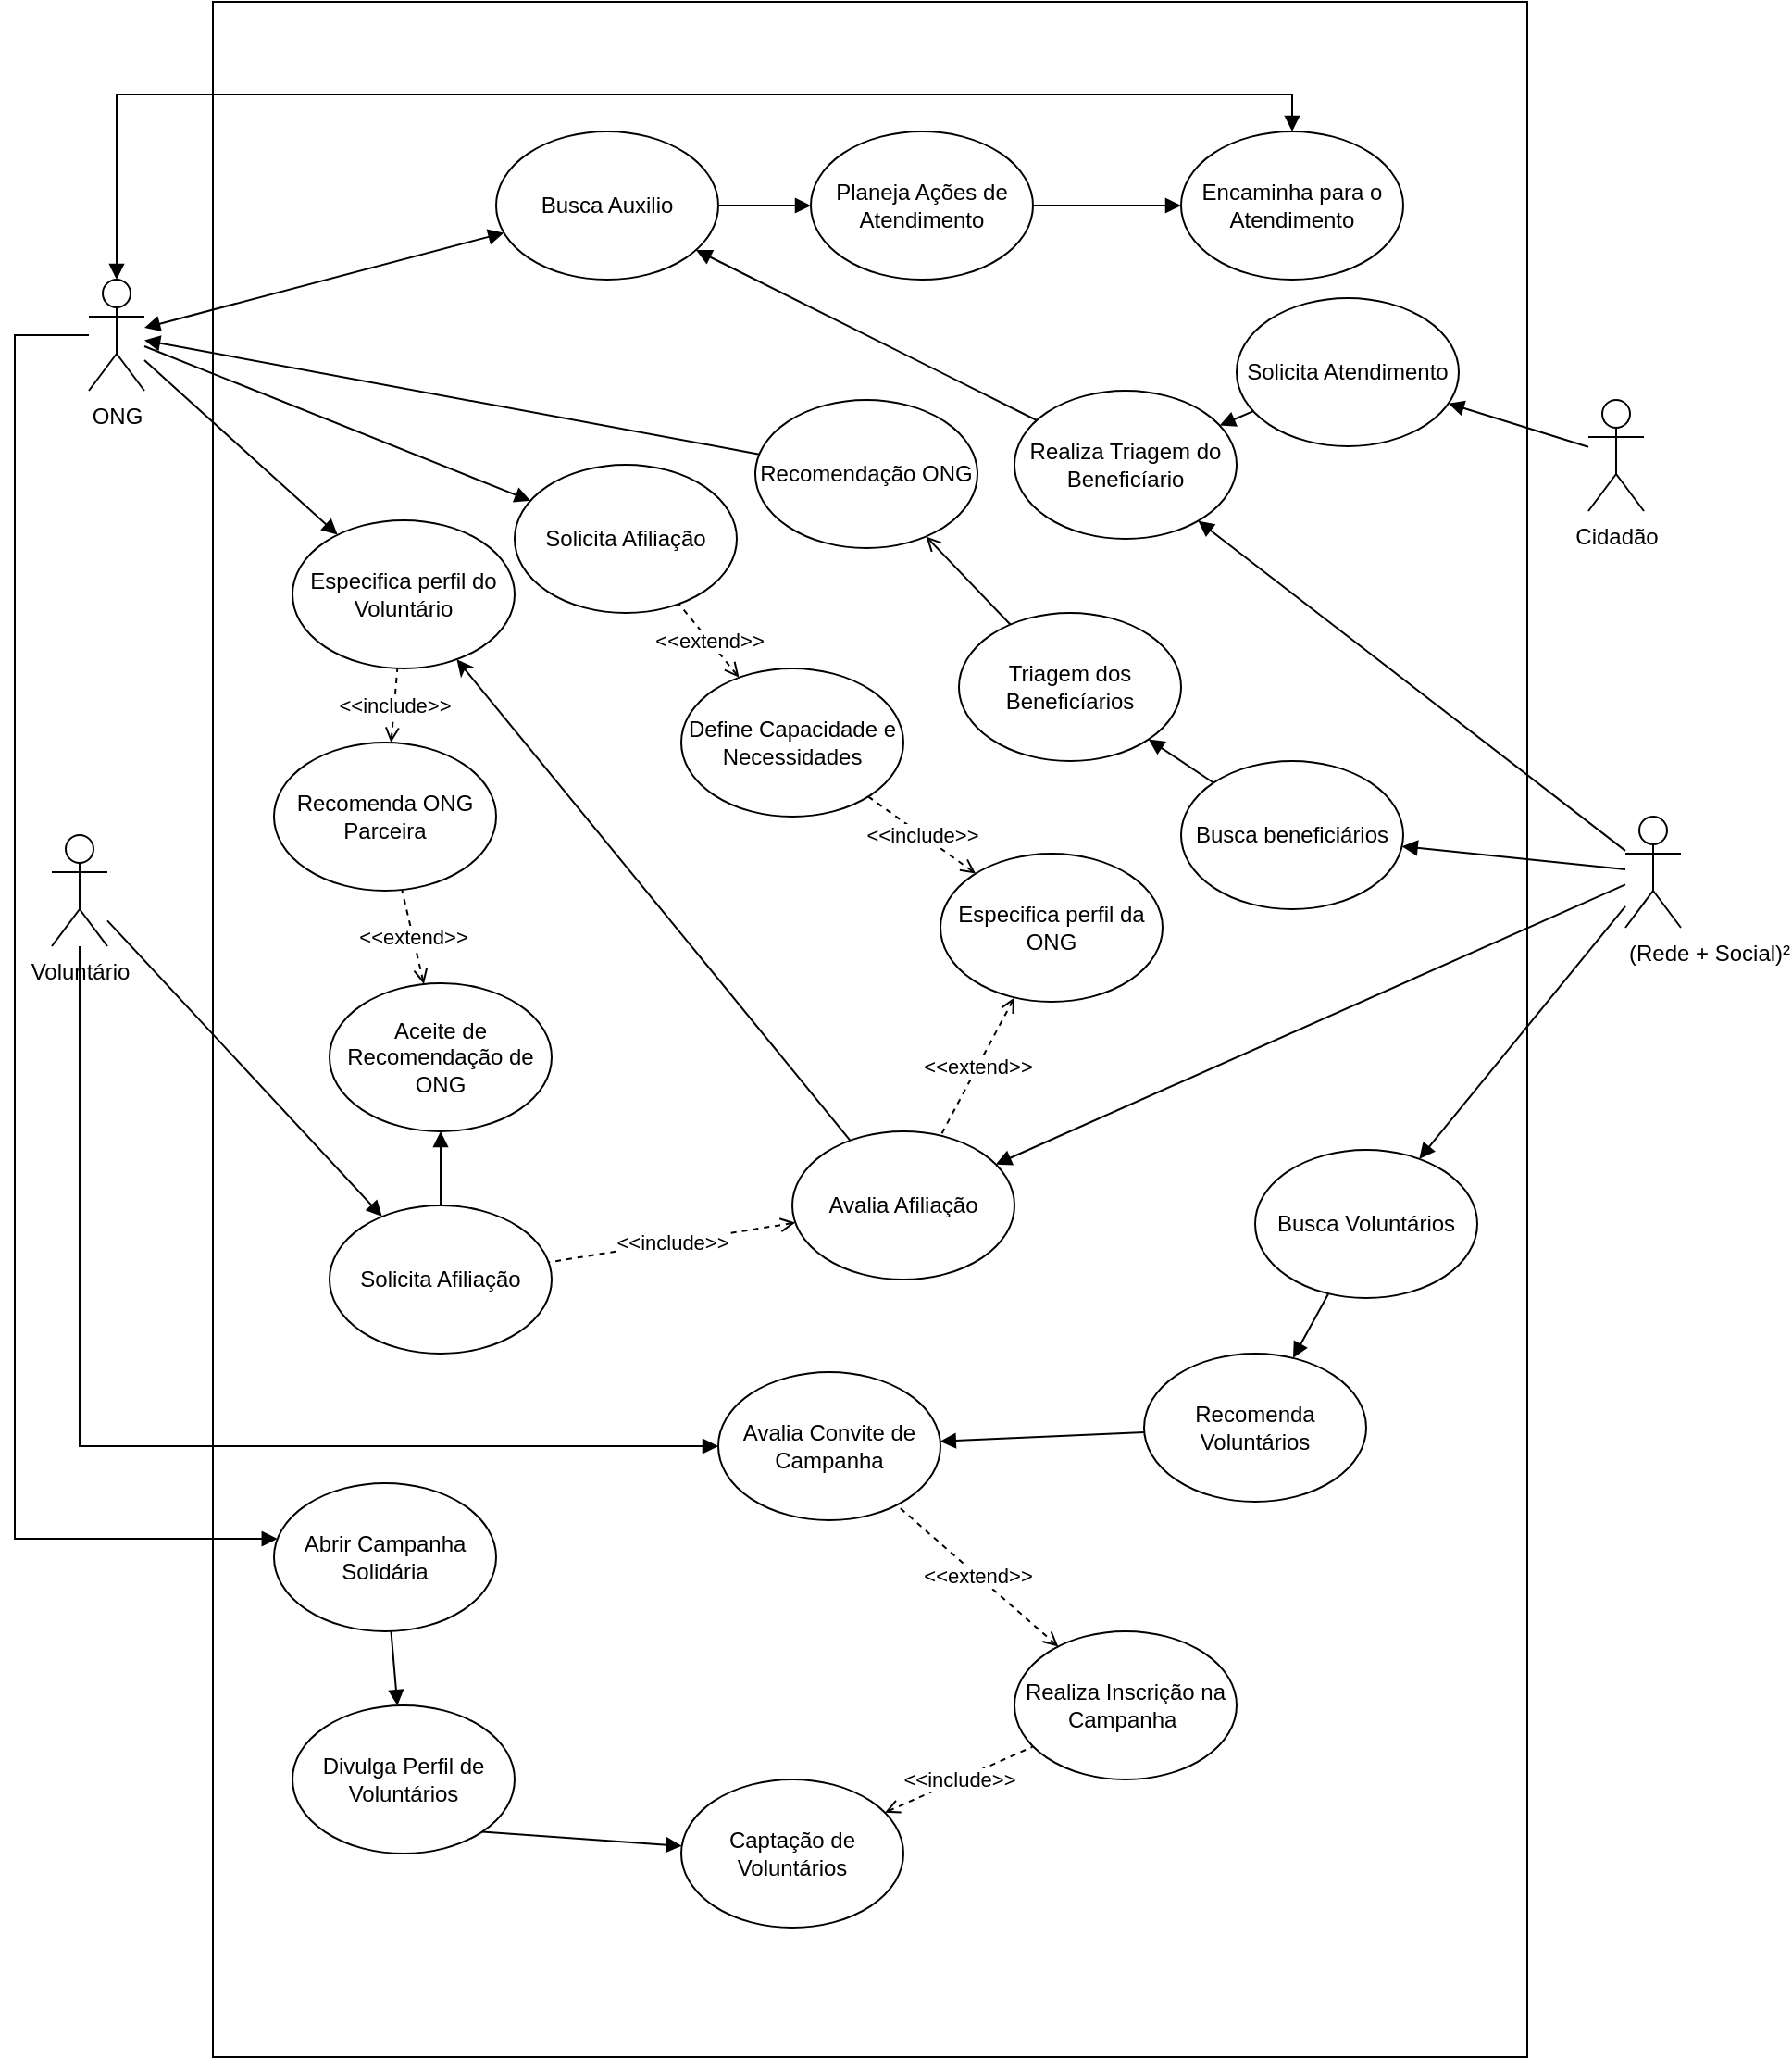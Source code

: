 <mxfile version="21.7.2" type="github">
  <diagram name="Página-1" id="k03zikPJMviWccvUhyAK">
    <mxGraphModel dx="1050" dy="1748" grid="1" gridSize="10" guides="1" tooltips="1" connect="1" arrows="1" fold="1" page="1" pageScale="1" pageWidth="827" pageHeight="1169" math="0" shadow="0">
      <root>
        <mxCell id="0" />
        <mxCell id="1" parent="0" />
        <mxCell id="4f5sG9eF8hFG8ZeCB6Mk-9" value="" style="rounded=0;whiteSpace=wrap;html=1;" vertex="1" parent="1">
          <mxGeometry x="117" y="-50" width="710" height="1110" as="geometry" />
        </mxCell>
        <mxCell id="4f5sG9eF8hFG8ZeCB6Mk-1" value="ONG" style="shape=umlActor;verticalLabelPosition=bottom;verticalAlign=top;html=1;outlineConnect=0;" vertex="1" parent="1">
          <mxGeometry x="50" y="100" width="30" height="60" as="geometry" />
        </mxCell>
        <mxCell id="4f5sG9eF8hFG8ZeCB6Mk-5" value="Voluntário" style="shape=umlActor;verticalLabelPosition=bottom;verticalAlign=top;html=1;outlineConnect=0;" vertex="1" parent="1">
          <mxGeometry x="30" y="400" width="30" height="60" as="geometry" />
        </mxCell>
        <mxCell id="4f5sG9eF8hFG8ZeCB6Mk-11" value="Cidadão" style="shape=umlActor;verticalLabelPosition=bottom;verticalAlign=top;html=1;outlineConnect=0;" vertex="1" parent="1">
          <mxGeometry x="860" y="165" width="30" height="60" as="geometry" />
        </mxCell>
        <mxCell id="4f5sG9eF8hFG8ZeCB6Mk-15" value="(Rede + Social)²" style="shape=umlActor;verticalLabelPosition=bottom;verticalAlign=top;html=1;outlineConnect=0;align=left;" vertex="1" parent="1">
          <mxGeometry x="880" y="390" width="30" height="60" as="geometry" />
        </mxCell>
        <mxCell id="4f5sG9eF8hFG8ZeCB6Mk-19" style="orthogonalLoop=1;jettySize=auto;html=1;endArrow=block;endFill=1;rounded=0;strokeColor=default;shadow=0;" edge="1" parent="1" target="4f5sG9eF8hFG8ZeCB6Mk-20" source="4f5sG9eF8hFG8ZeCB6Mk-1">
          <mxGeometry relative="1" as="geometry">
            <mxPoint x="160" y="201" as="sourcePoint" />
          </mxGeometry>
        </mxCell>
        <mxCell id="4f5sG9eF8hFG8ZeCB6Mk-20" value="Especifica perfil do Voluntário" style="ellipse;whiteSpace=wrap;html=1;" vertex="1" parent="1">
          <mxGeometry x="160" y="230" width="120" height="80" as="geometry" />
        </mxCell>
        <mxCell id="4f5sG9eF8hFG8ZeCB6Mk-21" style="orthogonalLoop=1;jettySize=auto;html=1;endArrow=block;endFill=1;rounded=0;strokeColor=default;shadow=0;" edge="1" parent="1" target="4f5sG9eF8hFG8ZeCB6Mk-109" source="4f5sG9eF8hFG8ZeCB6Mk-1">
          <mxGeometry relative="1" as="geometry">
            <mxPoint x="160" y="291" as="sourcePoint" />
          </mxGeometry>
        </mxCell>
        <mxCell id="4f5sG9eF8hFG8ZeCB6Mk-22" value="Solicita Afiliação" style="ellipse;whiteSpace=wrap;html=1;" vertex="1" parent="1">
          <mxGeometry x="180" y="600" width="120" height="80" as="geometry" />
        </mxCell>
        <mxCell id="4f5sG9eF8hFG8ZeCB6Mk-23" style="orthogonalLoop=1;jettySize=auto;html=1;endArrow=block;endFill=1;rounded=0;strokeColor=default;shadow=0;edgeStyle=orthogonalEdgeStyle;startArrow=none;startFill=0;" edge="1" parent="1" target="4f5sG9eF8hFG8ZeCB6Mk-24" source="4f5sG9eF8hFG8ZeCB6Mk-1">
          <mxGeometry relative="1" as="geometry">
            <mxPoint x="180" y="91" as="sourcePoint" />
            <Array as="points">
              <mxPoint x="10" y="130" />
              <mxPoint x="10" y="780" />
            </Array>
          </mxGeometry>
        </mxCell>
        <mxCell id="4f5sG9eF8hFG8ZeCB6Mk-24" value="Abrir Campanha Solidária" style="ellipse;whiteSpace=wrap;html=1;" vertex="1" parent="1">
          <mxGeometry x="150" y="750" width="120" height="80" as="geometry" />
        </mxCell>
        <mxCell id="4f5sG9eF8hFG8ZeCB6Mk-27" value="&amp;lt;&amp;lt;include&amp;gt;&amp;gt;" style="rounded=0;orthogonalLoop=1;jettySize=auto;html=1;dashed=1;endArrow=none;endFill=0;startArrow=open;startFill=0;" edge="1" parent="1" source="4f5sG9eF8hFG8ZeCB6Mk-26" target="4f5sG9eF8hFG8ZeCB6Mk-22">
          <mxGeometry relative="1" as="geometry" />
        </mxCell>
        <mxCell id="4f5sG9eF8hFG8ZeCB6Mk-110" style="rounded=0;orthogonalLoop=1;jettySize=auto;html=1;" edge="1" parent="1" source="4f5sG9eF8hFG8ZeCB6Mk-26" target="4f5sG9eF8hFG8ZeCB6Mk-20">
          <mxGeometry relative="1" as="geometry" />
        </mxCell>
        <mxCell id="4f5sG9eF8hFG8ZeCB6Mk-26" value="Avalia Afiliação" style="ellipse;whiteSpace=wrap;html=1;" vertex="1" parent="1">
          <mxGeometry x="430" y="560" width="120" height="80" as="geometry" />
        </mxCell>
        <mxCell id="4f5sG9eF8hFG8ZeCB6Mk-28" style="orthogonalLoop=1;jettySize=auto;html=1;endArrow=block;endFill=1;rounded=0;strokeColor=default;shadow=0;" edge="1" parent="1" target="4f5sG9eF8hFG8ZeCB6Mk-29" source="4f5sG9eF8hFG8ZeCB6Mk-22">
          <mxGeometry relative="1" as="geometry">
            <mxPoint x="226.086" y="539.794" as="sourcePoint" />
          </mxGeometry>
        </mxCell>
        <mxCell id="4f5sG9eF8hFG8ZeCB6Mk-29" value="Aceite de Recomendação de ONG" style="ellipse;whiteSpace=wrap;html=1;" vertex="1" parent="1">
          <mxGeometry x="180" y="480" width="120" height="80" as="geometry" />
        </mxCell>
        <mxCell id="4f5sG9eF8hFG8ZeCB6Mk-33" value="&amp;lt;&amp;lt;extend&amp;gt;&amp;gt;" style="rounded=0;orthogonalLoop=1;jettySize=auto;html=1;dashed=1;endArrow=none;endFill=0;startArrow=open;startFill=0;" edge="1" parent="1" source="4f5sG9eF8hFG8ZeCB6Mk-34" target="4f5sG9eF8hFG8ZeCB6Mk-26">
          <mxGeometry relative="1" as="geometry">
            <mxPoint x="542" y="425" as="targetPoint" />
          </mxGeometry>
        </mxCell>
        <mxCell id="4f5sG9eF8hFG8ZeCB6Mk-34" value="Especifica perfil da ONG" style="ellipse;whiteSpace=wrap;html=1;" vertex="1" parent="1">
          <mxGeometry x="510" y="410" width="120" height="80" as="geometry" />
        </mxCell>
        <mxCell id="4f5sG9eF8hFG8ZeCB6Mk-40" value="&amp;lt;&amp;lt;include&amp;gt;&amp;gt;" style="rounded=0;orthogonalLoop=1;jettySize=auto;html=1;dashed=1;endArrow=none;endFill=0;startArrow=open;startFill=0;" edge="1" parent="1" source="4f5sG9eF8hFG8ZeCB6Mk-41" target="4f5sG9eF8hFG8ZeCB6Mk-20">
          <mxGeometry relative="1" as="geometry">
            <mxPoint x="596.852" y="445.012" as="targetPoint" />
          </mxGeometry>
        </mxCell>
        <mxCell id="4f5sG9eF8hFG8ZeCB6Mk-41" value="Recomenda ONG Parceira" style="ellipse;whiteSpace=wrap;html=1;" vertex="1" parent="1">
          <mxGeometry x="150" y="350" width="120" height="80" as="geometry" />
        </mxCell>
        <mxCell id="4f5sG9eF8hFG8ZeCB6Mk-44" style="orthogonalLoop=1;jettySize=auto;html=1;endArrow=block;endFill=1;rounded=0;strokeColor=default;shadow=0;" edge="1" parent="1" target="4f5sG9eF8hFG8ZeCB6Mk-45" source="4f5sG9eF8hFG8ZeCB6Mk-15">
          <mxGeometry relative="1" as="geometry">
            <mxPoint x="860" y="407.759" as="sourcePoint" />
          </mxGeometry>
        </mxCell>
        <mxCell id="4f5sG9eF8hFG8ZeCB6Mk-45" value="Busca Voluntários" style="ellipse;whiteSpace=wrap;html=1;" vertex="1" parent="1">
          <mxGeometry x="680" y="570" width="120" height="80" as="geometry" />
        </mxCell>
        <mxCell id="4f5sG9eF8hFG8ZeCB6Mk-46" style="orthogonalLoop=1;jettySize=auto;html=1;endArrow=block;endFill=1;rounded=0;strokeColor=default;shadow=0;" edge="1" parent="1" target="4f5sG9eF8hFG8ZeCB6Mk-47" source="4f5sG9eF8hFG8ZeCB6Mk-45">
          <mxGeometry relative="1" as="geometry">
            <mxPoint x="860" y="415.588" as="sourcePoint" />
          </mxGeometry>
        </mxCell>
        <mxCell id="4f5sG9eF8hFG8ZeCB6Mk-84" style="rounded=0;orthogonalLoop=1;jettySize=auto;html=1;endArrow=block;endFill=1;" edge="1" parent="1" source="4f5sG9eF8hFG8ZeCB6Mk-47" target="4f5sG9eF8hFG8ZeCB6Mk-78">
          <mxGeometry relative="1" as="geometry" />
        </mxCell>
        <mxCell id="4f5sG9eF8hFG8ZeCB6Mk-47" value="Recomenda Voluntários" style="ellipse;whiteSpace=wrap;html=1;" vertex="1" parent="1">
          <mxGeometry x="620" y="680" width="120" height="80" as="geometry" />
        </mxCell>
        <mxCell id="4f5sG9eF8hFG8ZeCB6Mk-49" style="orthogonalLoop=1;jettySize=auto;html=1;endArrow=block;endFill=1;rounded=0;strokeColor=default;shadow=0;startArrow=none;startFill=0;" edge="1" parent="1" target="4f5sG9eF8hFG8ZeCB6Mk-50" source="4f5sG9eF8hFG8ZeCB6Mk-11">
          <mxGeometry relative="1" as="geometry">
            <mxPoint x="850" y="195" as="sourcePoint" />
          </mxGeometry>
        </mxCell>
        <mxCell id="4f5sG9eF8hFG8ZeCB6Mk-50" value="Solicita Atendimento" style="ellipse;whiteSpace=wrap;html=1;" vertex="1" parent="1">
          <mxGeometry x="670" y="110" width="120" height="80" as="geometry" />
        </mxCell>
        <mxCell id="4f5sG9eF8hFG8ZeCB6Mk-51" style="orthogonalLoop=1;jettySize=auto;html=1;endArrow=block;endFill=1;rounded=0;strokeColor=default;shadow=0;" edge="1" parent="1" source="4f5sG9eF8hFG8ZeCB6Mk-15" target="4f5sG9eF8hFG8ZeCB6Mk-26">
          <mxGeometry relative="1" as="geometry">
            <mxPoint x="860" y="421.176" as="sourcePoint" />
            <mxPoint x="667" y="453" as="targetPoint" />
          </mxGeometry>
        </mxCell>
        <mxCell id="4f5sG9eF8hFG8ZeCB6Mk-53" style="orthogonalLoop=1;jettySize=auto;html=1;endArrow=none;endFill=0;rounded=0;strokeColor=default;shadow=0;startArrow=block;startFill=1;" edge="1" parent="1" source="4f5sG9eF8hFG8ZeCB6Mk-22" target="4f5sG9eF8hFG8ZeCB6Mk-5">
          <mxGeometry relative="1" as="geometry">
            <mxPoint x="403" y="420" as="sourcePoint" />
            <mxPoint x="234.224" y="412.877" as="targetPoint" />
          </mxGeometry>
        </mxCell>
        <mxCell id="4f5sG9eF8hFG8ZeCB6Mk-60" value="Define Capacidade e Necessidades" style="ellipse;whiteSpace=wrap;html=1;" vertex="1" parent="1">
          <mxGeometry x="370" y="310" width="120" height="80" as="geometry" />
        </mxCell>
        <mxCell id="4f5sG9eF8hFG8ZeCB6Mk-61" value="&amp;lt;&amp;lt;extend&amp;gt;&amp;gt;" style="rounded=0;orthogonalLoop=1;jettySize=auto;html=1;dashed=1;endArrow=none;endFill=0;startArrow=open;startFill=0;" edge="1" parent="1" source="4f5sG9eF8hFG8ZeCB6Mk-60" target="4f5sG9eF8hFG8ZeCB6Mk-109">
          <mxGeometry x="-0.011" relative="1" as="geometry">
            <mxPoint x="447" y="590" as="targetPoint" />
            <mxPoint x="463" y="690" as="sourcePoint" />
            <mxPoint as="offset" />
          </mxGeometry>
        </mxCell>
        <mxCell id="4f5sG9eF8hFG8ZeCB6Mk-62" value="&amp;lt;&amp;lt;include&amp;gt;&amp;gt;" style="rounded=0;orthogonalLoop=1;jettySize=auto;html=1;dashed=1;endArrow=open;endFill=0;" edge="1" parent="1" source="4f5sG9eF8hFG8ZeCB6Mk-60" target="4f5sG9eF8hFG8ZeCB6Mk-34">
          <mxGeometry x="-0.011" relative="1" as="geometry">
            <mxPoint x="397" y="578" as="targetPoint" />
            <mxPoint x="323" y="627" as="sourcePoint" />
            <mxPoint as="offset" />
          </mxGeometry>
        </mxCell>
        <mxCell id="4f5sG9eF8hFG8ZeCB6Mk-63" style="orthogonalLoop=1;jettySize=auto;html=1;endArrow=block;endFill=1;rounded=0;strokeColor=default;shadow=0;startArrow=none;startFill=0;" edge="1" parent="1" target="4f5sG9eF8hFG8ZeCB6Mk-64" source="4f5sG9eF8hFG8ZeCB6Mk-50">
          <mxGeometry relative="1" as="geometry">
            <mxPoint x="720" y="112" as="sourcePoint" />
          </mxGeometry>
        </mxCell>
        <mxCell id="4f5sG9eF8hFG8ZeCB6Mk-64" value="Realiza Triagem do Beneficíario" style="ellipse;whiteSpace=wrap;html=1;" vertex="1" parent="1">
          <mxGeometry x="550" y="160" width="120" height="80" as="geometry" />
        </mxCell>
        <mxCell id="4f5sG9eF8hFG8ZeCB6Mk-65" style="orthogonalLoop=1;jettySize=auto;html=1;endArrow=block;endFill=1;rounded=0;strokeColor=default;shadow=0;startArrow=none;startFill=0;" edge="1" parent="1" source="4f5sG9eF8hFG8ZeCB6Mk-15" target="4f5sG9eF8hFG8ZeCB6Mk-64">
          <mxGeometry relative="1" as="geometry">
            <mxPoint x="870" y="408" as="sourcePoint" />
            <mxPoint x="749" y="353" as="targetPoint" />
          </mxGeometry>
        </mxCell>
        <mxCell id="4f5sG9eF8hFG8ZeCB6Mk-67" style="orthogonalLoop=1;jettySize=auto;html=1;endArrow=block;endFill=1;rounded=0;strokeColor=default;shadow=0;" edge="1" parent="1" target="4f5sG9eF8hFG8ZeCB6Mk-68" source="4f5sG9eF8hFG8ZeCB6Mk-64">
          <mxGeometry relative="1" as="geometry">
            <mxPoint x="550.771" y="290.003" as="sourcePoint" />
          </mxGeometry>
        </mxCell>
        <mxCell id="4f5sG9eF8hFG8ZeCB6Mk-74" style="rounded=0;orthogonalLoop=1;jettySize=auto;html=1;endArrow=block;endFill=1;startArrow=block;startFill=1;" edge="1" parent="1" source="4f5sG9eF8hFG8ZeCB6Mk-68" target="4f5sG9eF8hFG8ZeCB6Mk-1">
          <mxGeometry relative="1" as="geometry" />
        </mxCell>
        <mxCell id="4f5sG9eF8hFG8ZeCB6Mk-68" value="Busca Auxilio" style="ellipse;whiteSpace=wrap;html=1;" vertex="1" parent="1">
          <mxGeometry x="270" y="20" width="120" height="80" as="geometry" />
        </mxCell>
        <mxCell id="4f5sG9eF8hFG8ZeCB6Mk-69" style="orthogonalLoop=1;jettySize=auto;html=1;endArrow=block;endFill=1;rounded=0;strokeColor=default;shadow=0;" edge="1" parent="1" target="4f5sG9eF8hFG8ZeCB6Mk-70" source="4f5sG9eF8hFG8ZeCB6Mk-72">
          <mxGeometry relative="1" as="geometry">
            <mxPoint x="880" y="436" as="sourcePoint" />
          </mxGeometry>
        </mxCell>
        <mxCell id="4f5sG9eF8hFG8ZeCB6Mk-70" value="Encaminha para o Atendimento" style="ellipse;whiteSpace=wrap;html=1;" vertex="1" parent="1">
          <mxGeometry x="640" y="20" width="120" height="80" as="geometry" />
        </mxCell>
        <mxCell id="4f5sG9eF8hFG8ZeCB6Mk-71" style="orthogonalLoop=1;jettySize=auto;html=1;endArrow=block;endFill=1;rounded=0;strokeColor=default;shadow=0;" edge="1" parent="1" target="4f5sG9eF8hFG8ZeCB6Mk-72" source="4f5sG9eF8hFG8ZeCB6Mk-68">
          <mxGeometry relative="1" as="geometry">
            <mxPoint x="890" y="446" as="sourcePoint" />
          </mxGeometry>
        </mxCell>
        <mxCell id="4f5sG9eF8hFG8ZeCB6Mk-72" value="Planeja Ações de Atendimento" style="ellipse;whiteSpace=wrap;html=1;" vertex="1" parent="1">
          <mxGeometry x="440" y="20" width="120" height="80" as="geometry" />
        </mxCell>
        <mxCell id="4f5sG9eF8hFG8ZeCB6Mk-80" style="edgeStyle=orthogonalEdgeStyle;rounded=0;orthogonalLoop=1;jettySize=auto;html=1;elbow=vertical;endArrow=none;endFill=0;startArrow=block;startFill=1;" edge="1" parent="1" source="4f5sG9eF8hFG8ZeCB6Mk-78" target="4f5sG9eF8hFG8ZeCB6Mk-5">
          <mxGeometry relative="1" as="geometry" />
        </mxCell>
        <mxCell id="4f5sG9eF8hFG8ZeCB6Mk-78" value="Avalia Convite de Campanha" style="ellipse;whiteSpace=wrap;html=1;" vertex="1" parent="1">
          <mxGeometry x="390" y="690" width="120" height="80" as="geometry" />
        </mxCell>
        <mxCell id="4f5sG9eF8hFG8ZeCB6Mk-85" value="&amp;lt;&amp;lt;extend&amp;gt;&amp;gt;" style="rounded=0;orthogonalLoop=1;jettySize=auto;html=1;dashed=1;endArrow=none;endFill=0;startArrow=open;startFill=0;" edge="1" parent="1" source="4f5sG9eF8hFG8ZeCB6Mk-86" target="4f5sG9eF8hFG8ZeCB6Mk-78">
          <mxGeometry relative="1" as="geometry">
            <mxPoint x="285" y="935" as="targetPoint" />
          </mxGeometry>
        </mxCell>
        <mxCell id="4f5sG9eF8hFG8ZeCB6Mk-86" value="Realiza Inscrição na Campanha&amp;nbsp;" style="ellipse;whiteSpace=wrap;html=1;" vertex="1" parent="1">
          <mxGeometry x="550" y="830" width="120" height="80" as="geometry" />
        </mxCell>
        <mxCell id="4f5sG9eF8hFG8ZeCB6Mk-90" style="orthogonalLoop=1;jettySize=auto;html=1;endArrow=block;endFill=1;rounded=0;strokeColor=default;shadow=0;" edge="1" parent="1" target="4f5sG9eF8hFG8ZeCB6Mk-91" source="4f5sG9eF8hFG8ZeCB6Mk-24">
          <mxGeometry relative="1" as="geometry">
            <mxPoint x="298.807" y="60.0" as="sourcePoint" />
          </mxGeometry>
        </mxCell>
        <mxCell id="4f5sG9eF8hFG8ZeCB6Mk-91" value="Divulga Perfil de Voluntários" style="ellipse;whiteSpace=wrap;html=1;" vertex="1" parent="1">
          <mxGeometry x="160" y="870" width="120" height="80" as="geometry" />
        </mxCell>
        <mxCell id="4f5sG9eF8hFG8ZeCB6Mk-98" style="rounded=0;orthogonalLoop=1;jettySize=auto;html=1;entryX=1;entryY=1;entryDx=0;entryDy=0;endArrow=none;endFill=0;startArrow=block;startFill=1;" edge="1" parent="1" source="4f5sG9eF8hFG8ZeCB6Mk-97" target="4f5sG9eF8hFG8ZeCB6Mk-91">
          <mxGeometry relative="1" as="geometry" />
        </mxCell>
        <mxCell id="4f5sG9eF8hFG8ZeCB6Mk-97" value="Captação de Voluntários" style="ellipse;whiteSpace=wrap;html=1;" vertex="1" parent="1">
          <mxGeometry x="370" y="910" width="120" height="80" as="geometry" />
        </mxCell>
        <mxCell id="4f5sG9eF8hFG8ZeCB6Mk-99" value="&amp;lt;&amp;lt;include&amp;gt;&amp;gt;" style="rounded=0;orthogonalLoop=1;jettySize=auto;html=1;dashed=1;endArrow=none;endFill=0;startArrow=open;startFill=0;" edge="1" parent="1" source="4f5sG9eF8hFG8ZeCB6Mk-97" target="4f5sG9eF8hFG8ZeCB6Mk-86">
          <mxGeometry relative="1" as="geometry">
            <mxPoint x="582" y="731" as="targetPoint" />
            <mxPoint x="498" y="799" as="sourcePoint" />
          </mxGeometry>
        </mxCell>
        <mxCell id="4f5sG9eF8hFG8ZeCB6Mk-104" value="&amp;lt;&amp;lt;extend&amp;gt;&amp;gt;" style="rounded=0;orthogonalLoop=1;jettySize=auto;html=1;dashed=1;endArrow=none;endFill=0;startArrow=open;startFill=0;" edge="1" parent="1" source="4f5sG9eF8hFG8ZeCB6Mk-29" target="4f5sG9eF8hFG8ZeCB6Mk-41">
          <mxGeometry relative="1" as="geometry">
            <mxPoint x="609" y="559" as="targetPoint" />
            <mxPoint x="521" y="621" as="sourcePoint" />
          </mxGeometry>
        </mxCell>
        <mxCell id="4f5sG9eF8hFG8ZeCB6Mk-109" value="Solicita Afiliação" style="ellipse;whiteSpace=wrap;html=1;" vertex="1" parent="1">
          <mxGeometry x="280" y="200" width="120" height="80" as="geometry" />
        </mxCell>
        <mxCell id="4f5sG9eF8hFG8ZeCB6Mk-116" style="rounded=0;orthogonalLoop=1;jettySize=auto;html=1;endArrow=block;endFill=1;startArrow=block;startFill=1;edgeStyle=orthogonalEdgeStyle;" edge="1" parent="1" source="4f5sG9eF8hFG8ZeCB6Mk-70" target="4f5sG9eF8hFG8ZeCB6Mk-1">
          <mxGeometry relative="1" as="geometry">
            <mxPoint x="281" y="109" as="sourcePoint" />
            <mxPoint x="90" y="138" as="targetPoint" />
            <Array as="points">
              <mxPoint x="700" />
              <mxPoint x="65" />
            </Array>
          </mxGeometry>
        </mxCell>
        <mxCell id="4f5sG9eF8hFG8ZeCB6Mk-118" value="Busca beneficiários" style="ellipse;whiteSpace=wrap;html=1;" vertex="1" parent="1">
          <mxGeometry x="640" y="360" width="120" height="80" as="geometry" />
        </mxCell>
        <mxCell id="4f5sG9eF8hFG8ZeCB6Mk-119" style="orthogonalLoop=1;jettySize=auto;html=1;endArrow=block;endFill=1;rounded=0;strokeColor=default;shadow=0;" edge="1" parent="1" source="4f5sG9eF8hFG8ZeCB6Mk-118" target="4f5sG9eF8hFG8ZeCB6Mk-121">
          <mxGeometry relative="1" as="geometry">
            <mxPoint x="870" y="425.588" as="sourcePoint" />
          </mxGeometry>
        </mxCell>
        <mxCell id="4f5sG9eF8hFG8ZeCB6Mk-120" style="rounded=0;orthogonalLoop=1;jettySize=auto;html=1;endArrow=open;endFill=0;" edge="1" parent="1" source="4f5sG9eF8hFG8ZeCB6Mk-121" target="4f5sG9eF8hFG8ZeCB6Mk-122">
          <mxGeometry relative="1" as="geometry" />
        </mxCell>
        <mxCell id="4f5sG9eF8hFG8ZeCB6Mk-121" value="Triagem dos Beneficíarios" style="ellipse;whiteSpace=wrap;html=1;" vertex="1" parent="1">
          <mxGeometry x="520" y="280" width="120" height="80" as="geometry" />
        </mxCell>
        <mxCell id="4f5sG9eF8hFG8ZeCB6Mk-122" value="Recomendação ONG" style="ellipse;whiteSpace=wrap;html=1;" vertex="1" parent="1">
          <mxGeometry x="410" y="165" width="120" height="80" as="geometry" />
        </mxCell>
        <mxCell id="4f5sG9eF8hFG8ZeCB6Mk-123" style="orthogonalLoop=1;jettySize=auto;html=1;endArrow=block;endFill=1;rounded=0;strokeColor=default;shadow=0;" edge="1" parent="1" source="4f5sG9eF8hFG8ZeCB6Mk-122" target="4f5sG9eF8hFG8ZeCB6Mk-1">
          <mxGeometry relative="1" as="geometry">
            <mxPoint x="250" y="122" as="sourcePoint" />
            <mxPoint x="454" y="178" as="targetPoint" />
          </mxGeometry>
        </mxCell>
        <mxCell id="4f5sG9eF8hFG8ZeCB6Mk-124" style="orthogonalLoop=1;jettySize=auto;html=1;endArrow=block;endFill=1;rounded=0;strokeColor=default;shadow=0;startArrow=none;startFill=0;" edge="1" parent="1" source="4f5sG9eF8hFG8ZeCB6Mk-15" target="4f5sG9eF8hFG8ZeCB6Mk-118">
          <mxGeometry relative="1" as="geometry">
            <mxPoint x="890" y="418" as="sourcePoint" />
            <mxPoint x="659" y="240" as="targetPoint" />
          </mxGeometry>
        </mxCell>
      </root>
    </mxGraphModel>
  </diagram>
</mxfile>
